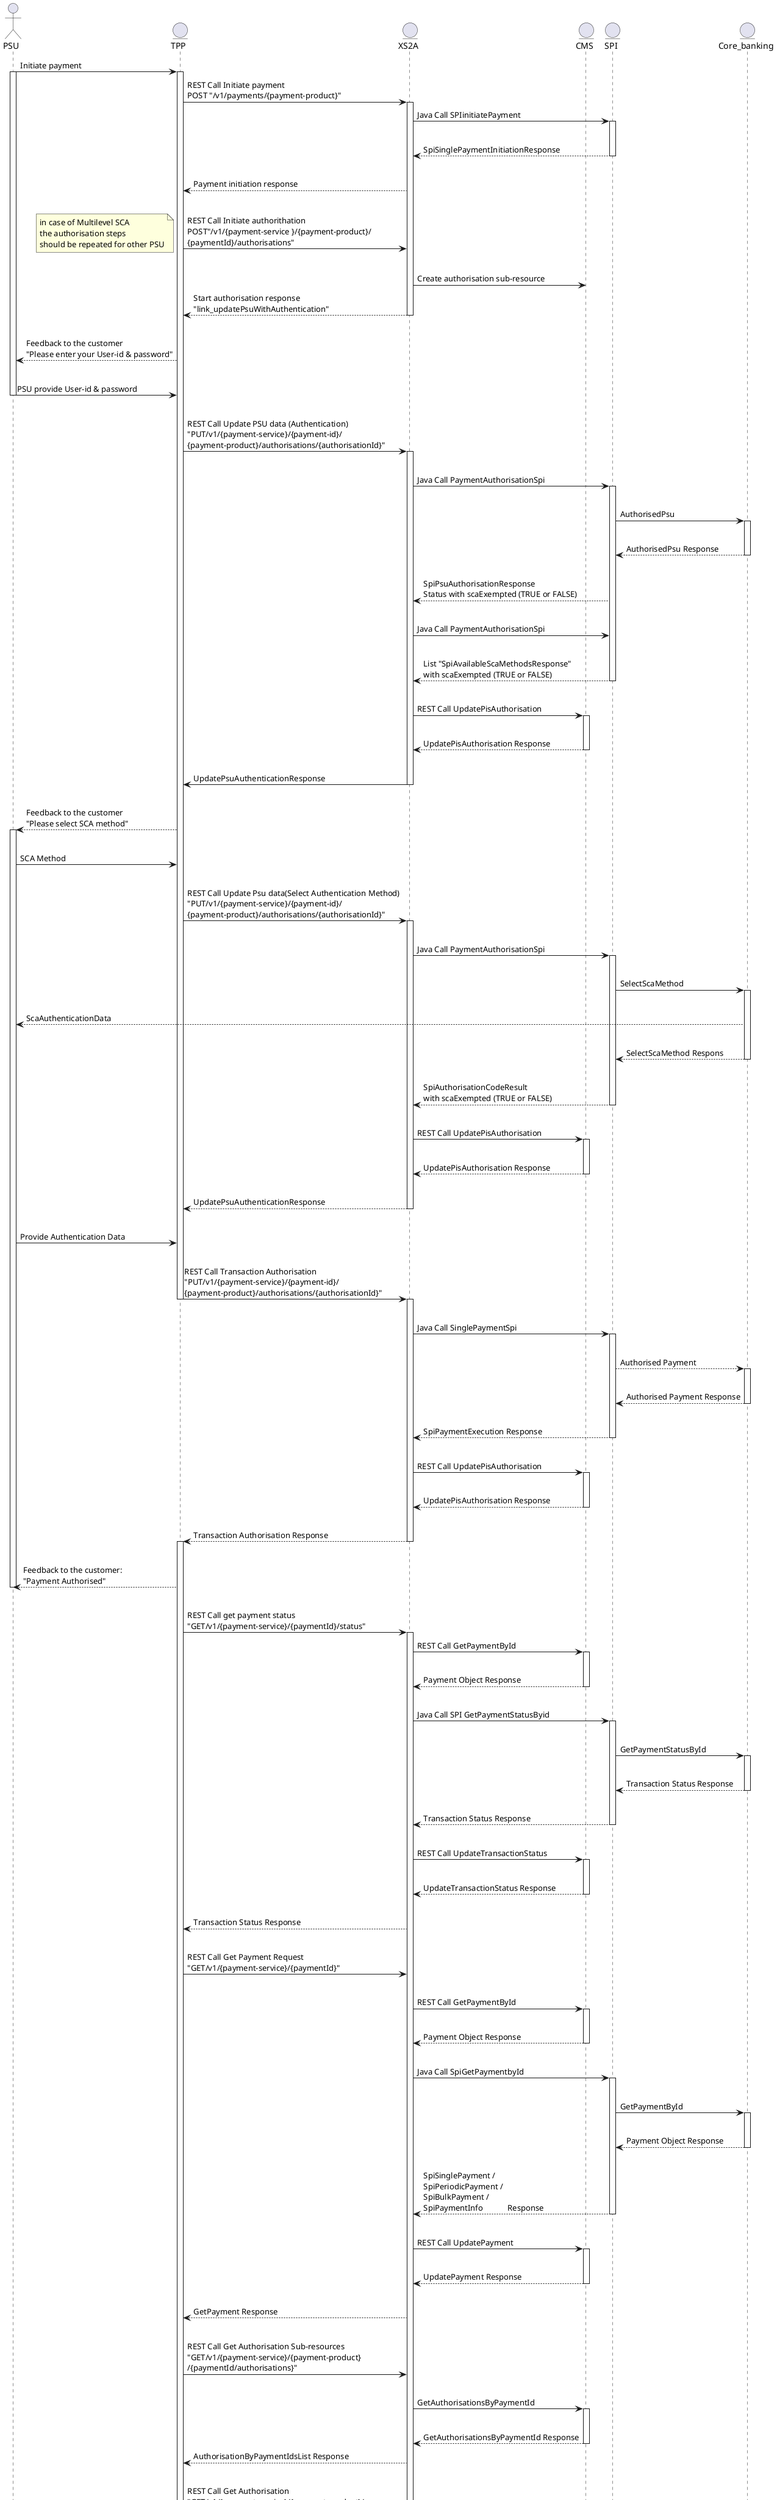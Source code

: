 @startuml
actor PSU
entity TPP
entity XS2A
entity CMS
entity SPI
entity Core_banking
PSU->TPP: Initiate payment
activate PSU
activate TPP
TPP -> XS2A: REST Call Initiate payment\nPOST "/v1/payments/{payment-product}"
activate XS2A
XS2A->SPI: Java Call SPIinitiatePayment
activate SPI
|||
SPI-->XS2A: SpiSinglePaymentInitiationResponse
deactivate SPI
|||
XS2A-->TPP:Payment initiation response
|||
TPP->XS2A: REST Call Initiate authorithation\nPOST"/v1/{payment-service }/{payment-product}/\n{paymentId}/authorisations"
note left
         in case of Multilevel SCA
         the authorisation steps
         should be repeated for other PSU
end note
|||
XS2A->CMS: Create authorisation sub-resource
XS2A-->TPP:Start authorisation response\n"link_updatePsuWithAuthentication"
deactivate XS2A
|||
TPP-->PSU: Feedback to the customer\n"Please enter your User-id & password"
|||
PSU->TPP: PSU provide User-id & password
deactivate PSU
|||
TPP->XS2A: REST Call Update PSU data (Authentication)\n"PUT/v1/{payment-service}/{payment-id}/\n{payment-product}/authorisations/{authorisationId}"
activate XS2A
|||
XS2A->SPI: Java Call PaymentAuthorisationSpi
activate SPI
|||
SPI->Core_banking: AuthorisedPsu
activate Core_banking
|||
Core_banking-->SPI: AuthorisedPsu Response
deactivate Core_banking
|||
SPI-->XS2A: SpiPsuAuthorisationResponse\nStatus with scaExempted (TRUE or FALSE)
|||
XS2A->SPI: Java Call PaymentAuthorisationSpi
|||
SPI-->XS2A: List "SpiAvailableScaMethodsResponse"\nwith scaExempted (TRUE or FALSE)
deactivate SPI
|||
XS2A->CMS: REST Call UpdatePisAuthorisation
activate CMS
|||
CMS-->XS2A: UpdatePisAuthorisation Response
deactivate CMS
|||
XS2A->TPP: UpdatePsuAuthenticationResponse
deactivate XS2A
|||
TPP-->PSU: Feedback to the customer\n"Please select SCA method"
activate PSU
|||
PSU->TPP: SCA Method
|||
TPP->XS2A: REST Call Update Psu data(Select Authentication Method)\n"PUT/v1/{payment-service}/{payment-id}/\n{payment-product}/authorisations/{authorisationId}"
activate XS2A
|||
XS2A->SPI: Java Call PaymentAuthorisationSpi
activate SPI
|||
SPI->Core_banking: SelectScaMethod
activate Core_banking
|||
Core_banking-->PSU: ScaAuthenticationData
|||
Core_banking-->SPI: SelectScaMethod Respons
deactivate Core_banking
|||
SPI-->XS2A: SpiAuthorisationCodeResult\nwith scaExempted (TRUE or FALSE)
deactivate SPI
|||
XS2A->CMS: REST Call UpdatePisAuthorisation
activate CMS
|||
CMS-->XS2A: UpdatePisAuthorisation Response
deactivate CMS
|||
XS2A-->TPP:UpdatePsuAuthenticationResponse
deactivate XS2A
|||
PSU->TPP: Provide Authentication Data
|||
TPP->XS2A: REST Call Transaction Authorisation\n"PUT/v1/{payment-service}/{payment-id}/\n{payment-product}/authorisations/{authorisationId}"
deactivate TPP
activate XS2A
|||
XS2A->SPI: Java Call SinglePaymentSpi
activate SPI
|||
SPI-->Core_banking: Authorised Payment
activate Core_banking
|||
Core_banking-->SPI: Authorised Payment Response 
deactivate Core_banking
|||
SPI-->XS2A: SpiPaymentExecution Response
deactivate SPI
|||
XS2A->CMS: REST Call UpdatePisAuthorisation
activate CMS
|||
CMS-->XS2A: UpdatePisAuthorisation Response
deactivate CMS
|||
XS2A-->TPP: Transaction Authorisation Response
deactivate XS2A
activate TPP
|||
TPP-->PSU: Feedback to the customer:\n"Payment Authorised"
deactivate PSU
|||
TPP->XS2A: REST Call get payment status\n"GET/v1/{payment-service}/{paymentId}/status"
activate XS2A
XS2A->CMS: REST Call GetPaymentById 
activate CMS
|||
CMS-->XS2A: Payment Object Response
deactivate CMS
|||
XS2A->SPI: Java Call SPI GetPaymentStatusByid
activate SPI
|||
SPI->Core_banking: GetPaymentStatusById
activate Core_banking
|||
Core_banking-->SPI: Transaction Status Response
deactivate Core_banking
|||
SPI-->XS2A: Transaction Status Response
deactivate SPI
|||
XS2A->CMS: REST Call UpdateTransactionStatus
activate CMS
|||
CMS-->XS2A: UpdateTransactionStatus Response
deactivate CMS
|||
XS2A-->TPP: Transaction Status Response
|||
TPP->XS2A: REST Call Get Payment Request\n"GET/v1/{payment-service}/{paymentId}"
|||
XS2A->CMS: REST Call GetPaymentById 
activate CMS
|||
CMS-->XS2A: Payment Object Response
deactivate CMS
|||
XS2A->SPI: Java Call SpiGetPaymentbyId
activate SPI
|||
SPI->Core_banking: GetPaymentById
activate Core_banking
|||
Core_banking-->SPI: Payment Object Response
deactivate Core_banking
|||
SPI-->XS2A: SpiSinglePayment /\nSpiPeriodicPayment /\nSpiBulkPayment /\nSpiPaymentInfo            Response
deactivate SPI
|||
XS2A->CMS: REST Call UpdatePayment
activate CMS
|||
CMS-->XS2A: UpdatePayment Response
deactivate CMS
|||
XS2A-->TPP: GetPayment Response
|||
TPP->XS2A: REST Call Get Authorisation Sub-resources\n"GET/v1/{payment-service}/{payment-product}\n/{paymentId/authorisations}"
|||
XS2A->CMS: GetAuthorisationsByPaymentId
activate CMS
|||
CMS-->XS2A: GetAuthorisationsByPaymentId Response
deactivate CMS
XS2A-->TPP: AuthorisationByPaymentIdsList Response
|||
TPP->XS2A: REST Call Get Authorisation\n"GET/v1/{payment-service}/{payment-product}/\n{paymentId/authorisations}/{authorithationId}"
XS2A->CMS: GetAuthorisationScaStatus
activate CMS
|||
CMS-->XS2A: GetAuthorisationScaStatus Response
deactivate CMS
|||
XS2A-->TPP: GetAuthorithationScaStatus Response
deactivate TPP
deactivate XS2A
@enduml
